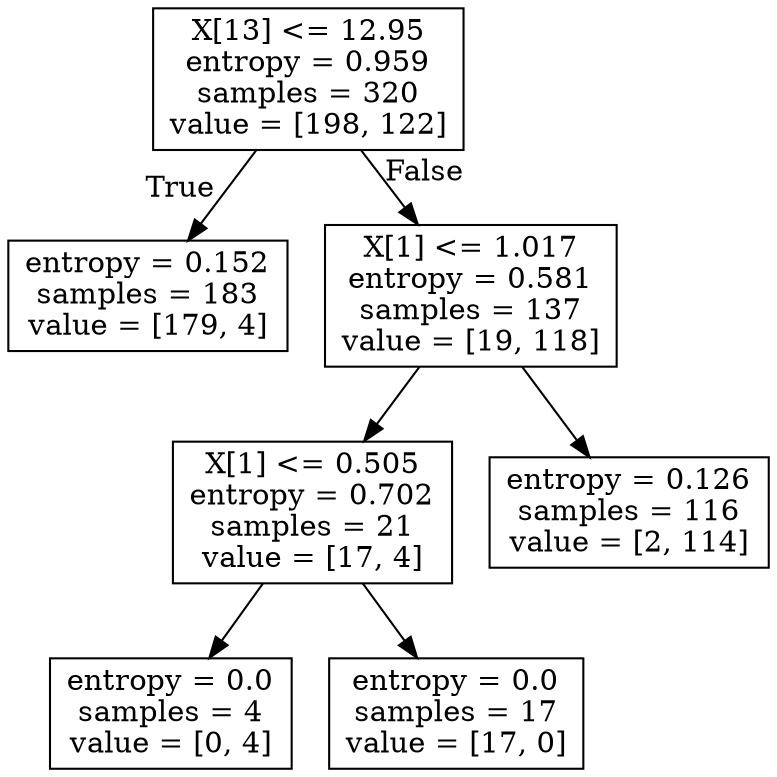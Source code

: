 digraph Tree {
node [shape=box] ;
0 [label="X[13] <= 12.95\nentropy = 0.959\nsamples = 320\nvalue = [198, 122]"] ;
1 [label="entropy = 0.152\nsamples = 183\nvalue = [179, 4]"] ;
0 -> 1 [labeldistance=2.5, labelangle=45, headlabel="True"] ;
2 [label="X[1] <= 1.017\nentropy = 0.581\nsamples = 137\nvalue = [19, 118]"] ;
0 -> 2 [labeldistance=2.5, labelangle=-45, headlabel="False"] ;
3 [label="X[1] <= 0.505\nentropy = 0.702\nsamples = 21\nvalue = [17, 4]"] ;
2 -> 3 ;
4 [label="entropy = 0.0\nsamples = 4\nvalue = [0, 4]"] ;
3 -> 4 ;
5 [label="entropy = 0.0\nsamples = 17\nvalue = [17, 0]"] ;
3 -> 5 ;
6 [label="entropy = 0.126\nsamples = 116\nvalue = [2, 114]"] ;
2 -> 6 ;
}